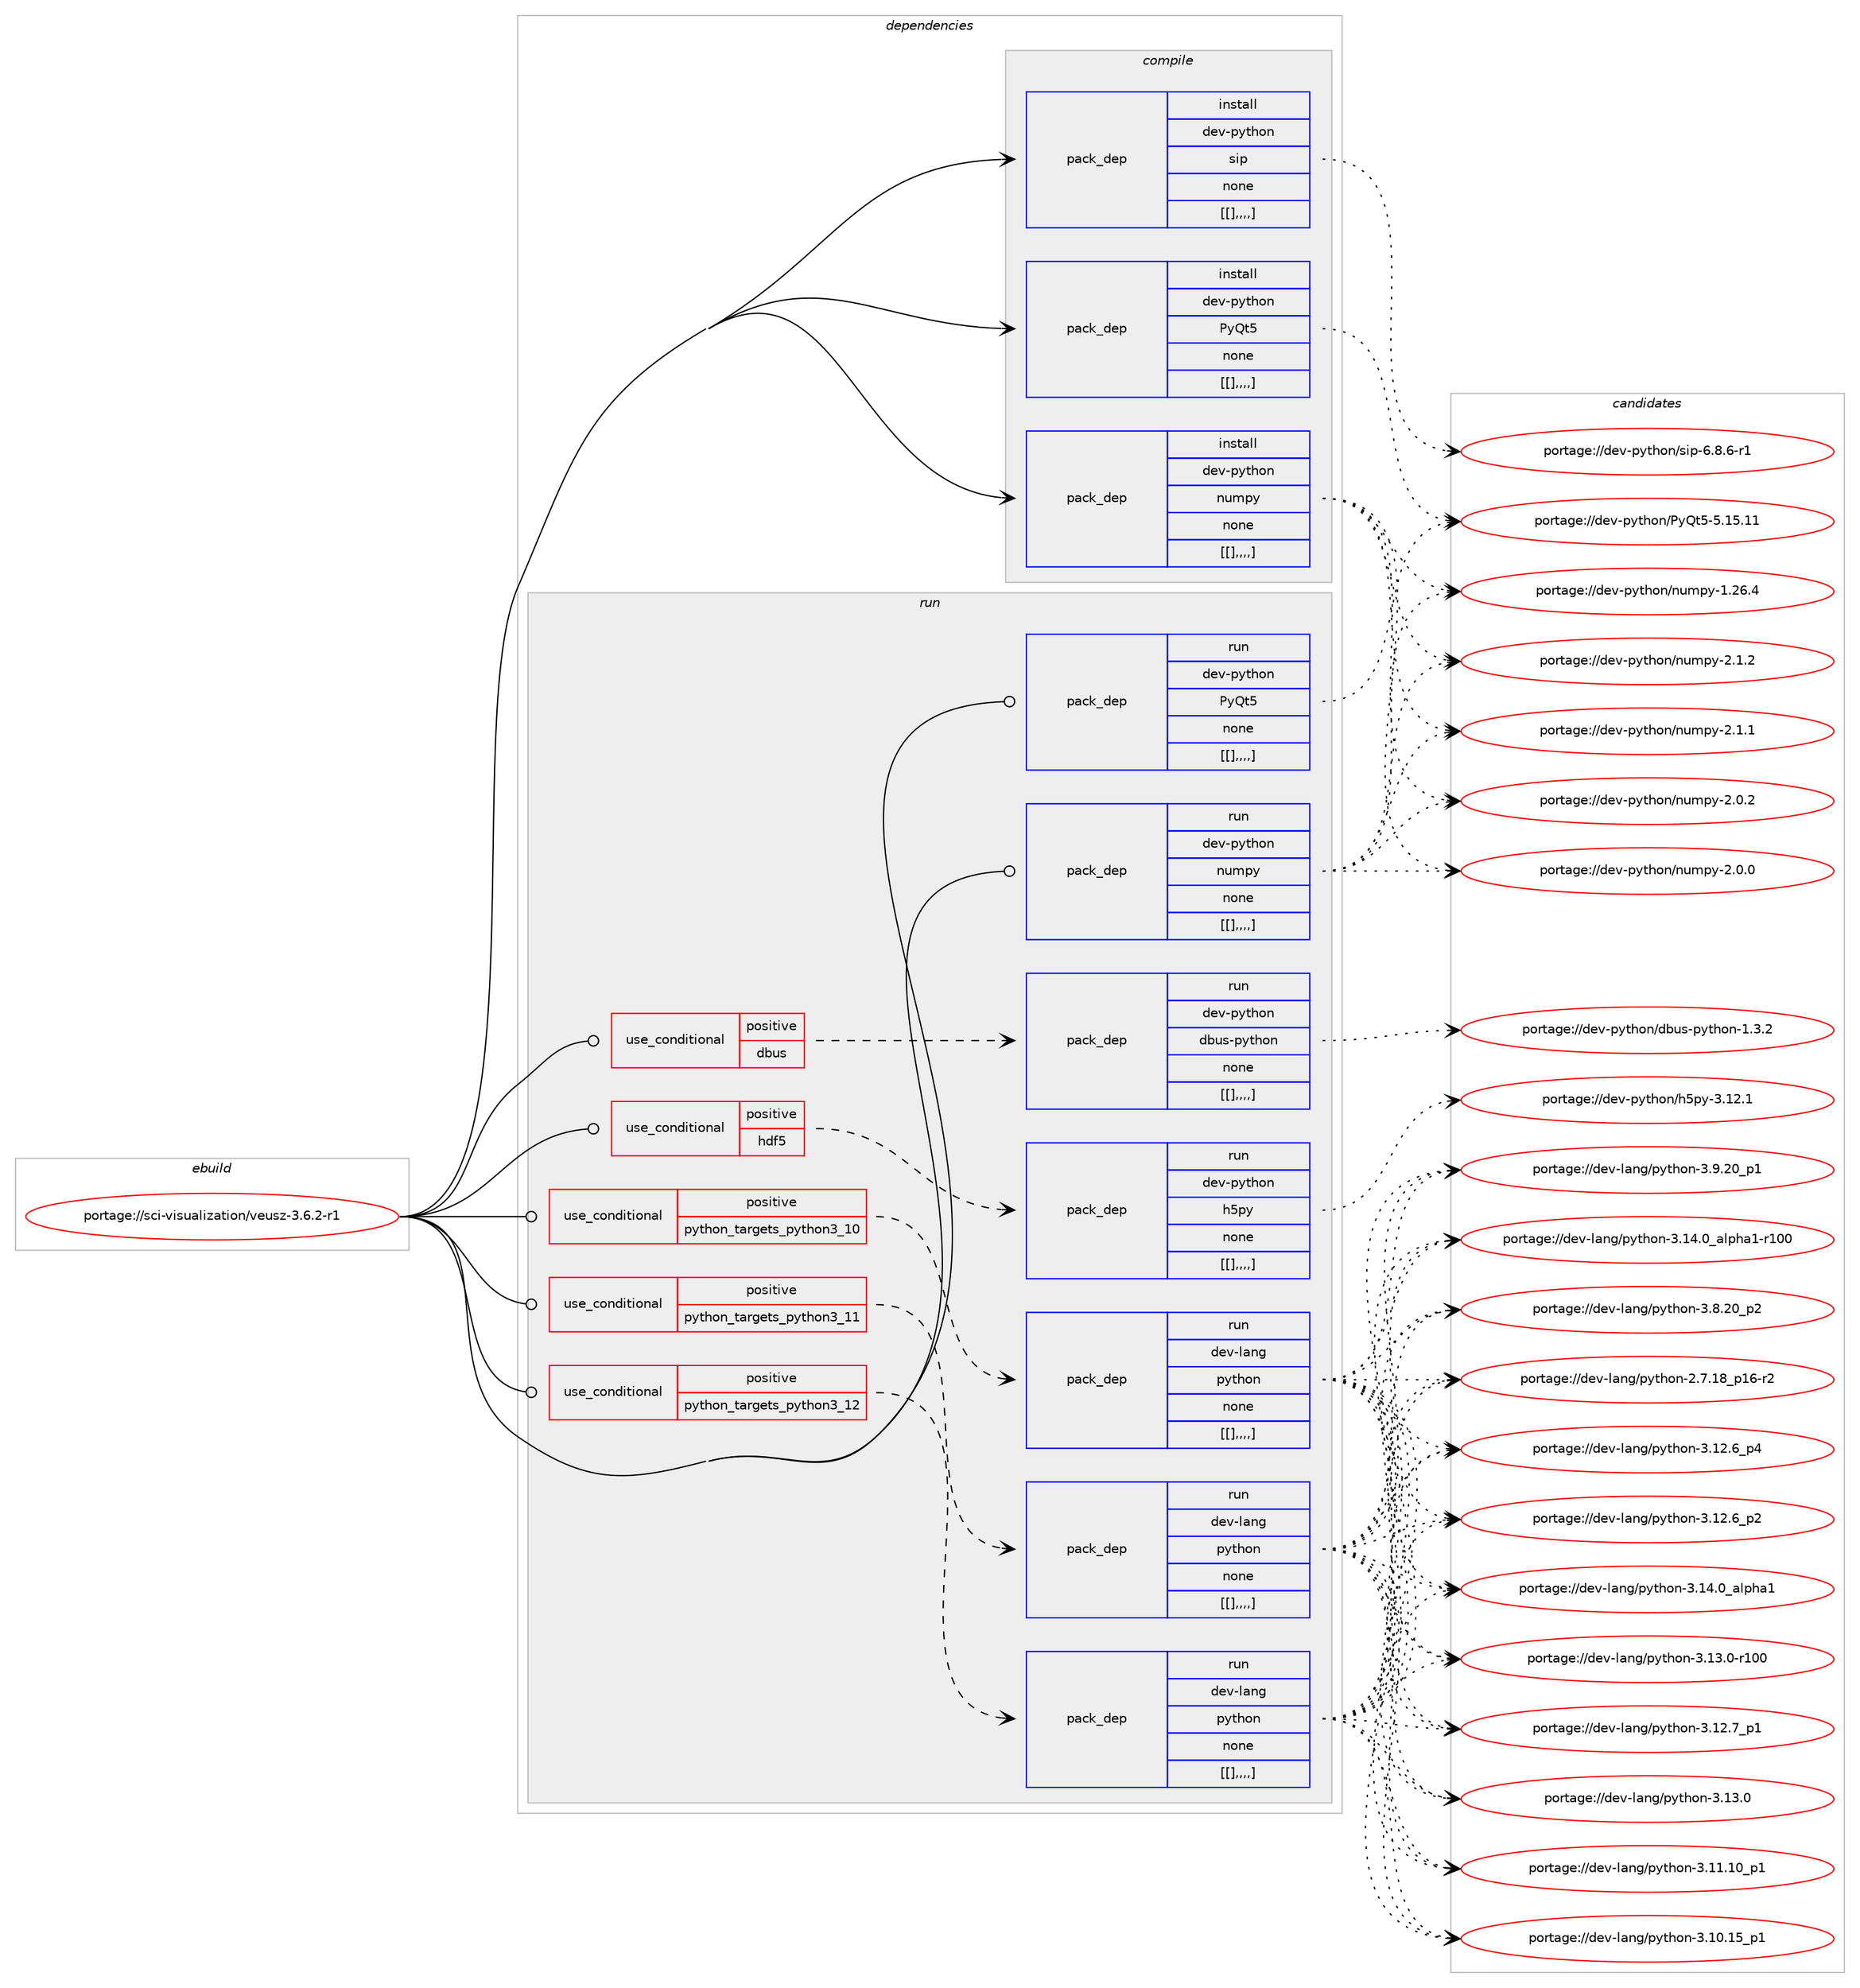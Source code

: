 digraph prolog {

# *************
# Graph options
# *************

newrank=true;
concentrate=true;
compound=true;
graph [rankdir=LR,fontname=Helvetica,fontsize=10,ranksep=1.5];#, ranksep=2.5, nodesep=0.2];
edge  [arrowhead=vee];
node  [fontname=Helvetica,fontsize=10];

# **********
# The ebuild
# **********

subgraph cluster_leftcol {
color=gray;
label=<<i>ebuild</i>>;
id [label="portage://sci-visualization/veusz-3.6.2-r1", color=red, width=4, href="../sci-visualization/veusz-3.6.2-r1.svg"];
}

# ****************
# The dependencies
# ****************

subgraph cluster_midcol {
color=gray;
label=<<i>dependencies</i>>;
subgraph cluster_compile {
fillcolor="#eeeeee";
style=filled;
label=<<i>compile</i>>;
subgraph pack315991 {
dependency435250 [label=<<TABLE BORDER="0" CELLBORDER="1" CELLSPACING="0" CELLPADDING="4" WIDTH="220"><TR><TD ROWSPAN="6" CELLPADDING="30">pack_dep</TD></TR><TR><TD WIDTH="110">install</TD></TR><TR><TD>dev-python</TD></TR><TR><TD>PyQt5</TD></TR><TR><TD>none</TD></TR><TR><TD>[[],,,,]</TD></TR></TABLE>>, shape=none, color=blue];
}
id:e -> dependency435250:w [weight=20,style="solid",arrowhead="vee"];
subgraph pack316050 {
dependency435279 [label=<<TABLE BORDER="0" CELLBORDER="1" CELLSPACING="0" CELLPADDING="4" WIDTH="220"><TR><TD ROWSPAN="6" CELLPADDING="30">pack_dep</TD></TR><TR><TD WIDTH="110">install</TD></TR><TR><TD>dev-python</TD></TR><TR><TD>numpy</TD></TR><TR><TD>none</TD></TR><TR><TD>[[],,,,]</TD></TR></TABLE>>, shape=none, color=blue];
}
id:e -> dependency435279:w [weight=20,style="solid",arrowhead="vee"];
subgraph pack316082 {
dependency435309 [label=<<TABLE BORDER="0" CELLBORDER="1" CELLSPACING="0" CELLPADDING="4" WIDTH="220"><TR><TD ROWSPAN="6" CELLPADDING="30">pack_dep</TD></TR><TR><TD WIDTH="110">install</TD></TR><TR><TD>dev-python</TD></TR><TR><TD>sip</TD></TR><TR><TD>none</TD></TR><TR><TD>[[],,,,]</TD></TR></TABLE>>, shape=none, color=blue];
}
id:e -> dependency435309:w [weight=20,style="solid",arrowhead="vee"];
}
subgraph cluster_compileandrun {
fillcolor="#eeeeee";
style=filled;
label=<<i>compile and run</i>>;
}
subgraph cluster_run {
fillcolor="#eeeeee";
style=filled;
label=<<i>run</i>>;
subgraph cond116092 {
dependency435384 [label=<<TABLE BORDER="0" CELLBORDER="1" CELLSPACING="0" CELLPADDING="4"><TR><TD ROWSPAN="3" CELLPADDING="10">use_conditional</TD></TR><TR><TD>positive</TD></TR><TR><TD>dbus</TD></TR></TABLE>>, shape=none, color=red];
subgraph pack316129 {
dependency435427 [label=<<TABLE BORDER="0" CELLBORDER="1" CELLSPACING="0" CELLPADDING="4" WIDTH="220"><TR><TD ROWSPAN="6" CELLPADDING="30">pack_dep</TD></TR><TR><TD WIDTH="110">run</TD></TR><TR><TD>dev-python</TD></TR><TR><TD>dbus-python</TD></TR><TR><TD>none</TD></TR><TR><TD>[[],,,,]</TD></TR></TABLE>>, shape=none, color=blue];
}
dependency435384:e -> dependency435427:w [weight=20,style="dashed",arrowhead="vee"];
}
id:e -> dependency435384:w [weight=20,style="solid",arrowhead="odot"];
subgraph cond116115 {
dependency435451 [label=<<TABLE BORDER="0" CELLBORDER="1" CELLSPACING="0" CELLPADDING="4"><TR><TD ROWSPAN="3" CELLPADDING="10">use_conditional</TD></TR><TR><TD>positive</TD></TR><TR><TD>hdf5</TD></TR></TABLE>>, shape=none, color=red];
subgraph pack316179 {
dependency435480 [label=<<TABLE BORDER="0" CELLBORDER="1" CELLSPACING="0" CELLPADDING="4" WIDTH="220"><TR><TD ROWSPAN="6" CELLPADDING="30">pack_dep</TD></TR><TR><TD WIDTH="110">run</TD></TR><TR><TD>dev-python</TD></TR><TR><TD>h5py</TD></TR><TR><TD>none</TD></TR><TR><TD>[[],,,,]</TD></TR></TABLE>>, shape=none, color=blue];
}
dependency435451:e -> dependency435480:w [weight=20,style="dashed",arrowhead="vee"];
}
id:e -> dependency435451:w [weight=20,style="solid",arrowhead="odot"];
subgraph cond116137 {
dependency435501 [label=<<TABLE BORDER="0" CELLBORDER="1" CELLSPACING="0" CELLPADDING="4"><TR><TD ROWSPAN="3" CELLPADDING="10">use_conditional</TD></TR><TR><TD>positive</TD></TR><TR><TD>python_targets_python3_10</TD></TR></TABLE>>, shape=none, color=red];
subgraph pack316211 {
dependency435527 [label=<<TABLE BORDER="0" CELLBORDER="1" CELLSPACING="0" CELLPADDING="4" WIDTH="220"><TR><TD ROWSPAN="6" CELLPADDING="30">pack_dep</TD></TR><TR><TD WIDTH="110">run</TD></TR><TR><TD>dev-lang</TD></TR><TR><TD>python</TD></TR><TR><TD>none</TD></TR><TR><TD>[[],,,,]</TD></TR></TABLE>>, shape=none, color=blue];
}
dependency435501:e -> dependency435527:w [weight=20,style="dashed",arrowhead="vee"];
}
id:e -> dependency435501:w [weight=20,style="solid",arrowhead="odot"];
subgraph cond116160 {
dependency435572 [label=<<TABLE BORDER="0" CELLBORDER="1" CELLSPACING="0" CELLPADDING="4"><TR><TD ROWSPAN="3" CELLPADDING="10">use_conditional</TD></TR><TR><TD>positive</TD></TR><TR><TD>python_targets_python3_11</TD></TR></TABLE>>, shape=none, color=red];
subgraph pack316268 {
dependency435641 [label=<<TABLE BORDER="0" CELLBORDER="1" CELLSPACING="0" CELLPADDING="4" WIDTH="220"><TR><TD ROWSPAN="6" CELLPADDING="30">pack_dep</TD></TR><TR><TD WIDTH="110">run</TD></TR><TR><TD>dev-lang</TD></TR><TR><TD>python</TD></TR><TR><TD>none</TD></TR><TR><TD>[[],,,,]</TD></TR></TABLE>>, shape=none, color=blue];
}
dependency435572:e -> dependency435641:w [weight=20,style="dashed",arrowhead="vee"];
}
id:e -> dependency435572:w [weight=20,style="solid",arrowhead="odot"];
subgraph cond116190 {
dependency435686 [label=<<TABLE BORDER="0" CELLBORDER="1" CELLSPACING="0" CELLPADDING="4"><TR><TD ROWSPAN="3" CELLPADDING="10">use_conditional</TD></TR><TR><TD>positive</TD></TR><TR><TD>python_targets_python3_12</TD></TR></TABLE>>, shape=none, color=red];
subgraph pack316353 {
dependency435725 [label=<<TABLE BORDER="0" CELLBORDER="1" CELLSPACING="0" CELLPADDING="4" WIDTH="220"><TR><TD ROWSPAN="6" CELLPADDING="30">pack_dep</TD></TR><TR><TD WIDTH="110">run</TD></TR><TR><TD>dev-lang</TD></TR><TR><TD>python</TD></TR><TR><TD>none</TD></TR><TR><TD>[[],,,,]</TD></TR></TABLE>>, shape=none, color=blue];
}
dependency435686:e -> dependency435725:w [weight=20,style="dashed",arrowhead="vee"];
}
id:e -> dependency435686:w [weight=20,style="solid",arrowhead="odot"];
subgraph pack316356 {
dependency435730 [label=<<TABLE BORDER="0" CELLBORDER="1" CELLSPACING="0" CELLPADDING="4" WIDTH="220"><TR><TD ROWSPAN="6" CELLPADDING="30">pack_dep</TD></TR><TR><TD WIDTH="110">run</TD></TR><TR><TD>dev-python</TD></TR><TR><TD>PyQt5</TD></TR><TR><TD>none</TD></TR><TR><TD>[[],,,,]</TD></TR></TABLE>>, shape=none, color=blue];
}
id:e -> dependency435730:w [weight=20,style="solid",arrowhead="odot"];
subgraph pack316362 {
dependency435786 [label=<<TABLE BORDER="0" CELLBORDER="1" CELLSPACING="0" CELLPADDING="4" WIDTH="220"><TR><TD ROWSPAN="6" CELLPADDING="30">pack_dep</TD></TR><TR><TD WIDTH="110">run</TD></TR><TR><TD>dev-python</TD></TR><TR><TD>numpy</TD></TR><TR><TD>none</TD></TR><TR><TD>[[],,,,]</TD></TR></TABLE>>, shape=none, color=blue];
}
id:e -> dependency435786:w [weight=20,style="solid",arrowhead="odot"];
}
}

# **************
# The candidates
# **************

subgraph cluster_choices {
rank=same;
color=gray;
label=<<i>candidates</i>>;

subgraph choice315181 {
color=black;
nodesep=1;
choice10010111845112121116104111110478012181116534553464953464949 [label="portage://dev-python/PyQt5-5.15.11", color=red, width=4,href="../dev-python/PyQt5-5.15.11.svg"];
dependency435250:e -> choice10010111845112121116104111110478012181116534553464953464949:w [style=dotted,weight="100"];
}
subgraph choice315183 {
color=black;
nodesep=1;
choice1001011184511212111610411111047110117109112121455046494650 [label="portage://dev-python/numpy-2.1.2", color=red, width=4,href="../dev-python/numpy-2.1.2.svg"];
choice1001011184511212111610411111047110117109112121455046494649 [label="portage://dev-python/numpy-2.1.1", color=red, width=4,href="../dev-python/numpy-2.1.1.svg"];
choice1001011184511212111610411111047110117109112121455046484650 [label="portage://dev-python/numpy-2.0.2", color=red, width=4,href="../dev-python/numpy-2.0.2.svg"];
choice1001011184511212111610411111047110117109112121455046484648 [label="portage://dev-python/numpy-2.0.0", color=red, width=4,href="../dev-python/numpy-2.0.0.svg"];
choice100101118451121211161041111104711011710911212145494650544652 [label="portage://dev-python/numpy-1.26.4", color=red, width=4,href="../dev-python/numpy-1.26.4.svg"];
dependency435279:e -> choice1001011184511212111610411111047110117109112121455046494650:w [style=dotted,weight="100"];
dependency435279:e -> choice1001011184511212111610411111047110117109112121455046494649:w [style=dotted,weight="100"];
dependency435279:e -> choice1001011184511212111610411111047110117109112121455046484650:w [style=dotted,weight="100"];
dependency435279:e -> choice1001011184511212111610411111047110117109112121455046484648:w [style=dotted,weight="100"];
dependency435279:e -> choice100101118451121211161041111104711011710911212145494650544652:w [style=dotted,weight="100"];
}
subgraph choice315195 {
color=black;
nodesep=1;
choice10010111845112121116104111110471151051124554465646544511449 [label="portage://dev-python/sip-6.8.6-r1", color=red, width=4,href="../dev-python/sip-6.8.6-r1.svg"];
dependency435309:e -> choice10010111845112121116104111110471151051124554465646544511449:w [style=dotted,weight="100"];
}
subgraph choice315208 {
color=black;
nodesep=1;
choice10010111845112121116104111110471009811711545112121116104111110454946514650 [label="portage://dev-python/dbus-python-1.3.2", color=red, width=4,href="../dev-python/dbus-python-1.3.2.svg"];
dependency435427:e -> choice10010111845112121116104111110471009811711545112121116104111110454946514650:w [style=dotted,weight="100"];
}
subgraph choice315212 {
color=black;
nodesep=1;
choice10010111845112121116104111110471045311212145514649504649 [label="portage://dev-python/h5py-3.12.1", color=red, width=4,href="../dev-python/h5py-3.12.1.svg"];
dependency435480:e -> choice10010111845112121116104111110471045311212145514649504649:w [style=dotted,weight="100"];
}
subgraph choice315215 {
color=black;
nodesep=1;
choice100101118451089711010347112121116104111110455146495246489597108112104974945114494848 [label="portage://dev-lang/python-3.14.0_alpha1-r100", color=red, width=4,href="../dev-lang/python-3.14.0_alpha1-r100.svg"];
choice1001011184510897110103471121211161041111104551464952464895971081121049749 [label="portage://dev-lang/python-3.14.0_alpha1", color=red, width=4,href="../dev-lang/python-3.14.0_alpha1.svg"];
choice1001011184510897110103471121211161041111104551464951464845114494848 [label="portage://dev-lang/python-3.13.0-r100", color=red, width=4,href="../dev-lang/python-3.13.0-r100.svg"];
choice10010111845108971101034711212111610411111045514649514648 [label="portage://dev-lang/python-3.13.0", color=red, width=4,href="../dev-lang/python-3.13.0.svg"];
choice100101118451089711010347112121116104111110455146495046559511249 [label="portage://dev-lang/python-3.12.7_p1", color=red, width=4,href="../dev-lang/python-3.12.7_p1.svg"];
choice100101118451089711010347112121116104111110455146495046549511252 [label="portage://dev-lang/python-3.12.6_p4", color=red, width=4,href="../dev-lang/python-3.12.6_p4.svg"];
choice100101118451089711010347112121116104111110455146495046549511250 [label="portage://dev-lang/python-3.12.6_p2", color=red, width=4,href="../dev-lang/python-3.12.6_p2.svg"];
choice10010111845108971101034711212111610411111045514649494649489511249 [label="portage://dev-lang/python-3.11.10_p1", color=red, width=4,href="../dev-lang/python-3.11.10_p1.svg"];
choice10010111845108971101034711212111610411111045514649484649539511249 [label="portage://dev-lang/python-3.10.15_p1", color=red, width=4,href="../dev-lang/python-3.10.15_p1.svg"];
choice100101118451089711010347112121116104111110455146574650489511249 [label="portage://dev-lang/python-3.9.20_p1", color=red, width=4,href="../dev-lang/python-3.9.20_p1.svg"];
choice100101118451089711010347112121116104111110455146564650489511250 [label="portage://dev-lang/python-3.8.20_p2", color=red, width=4,href="../dev-lang/python-3.8.20_p2.svg"];
choice100101118451089711010347112121116104111110455046554649569511249544511450 [label="portage://dev-lang/python-2.7.18_p16-r2", color=red, width=4,href="../dev-lang/python-2.7.18_p16-r2.svg"];
dependency435527:e -> choice100101118451089711010347112121116104111110455146495246489597108112104974945114494848:w [style=dotted,weight="100"];
dependency435527:e -> choice1001011184510897110103471121211161041111104551464952464895971081121049749:w [style=dotted,weight="100"];
dependency435527:e -> choice1001011184510897110103471121211161041111104551464951464845114494848:w [style=dotted,weight="100"];
dependency435527:e -> choice10010111845108971101034711212111610411111045514649514648:w [style=dotted,weight="100"];
dependency435527:e -> choice100101118451089711010347112121116104111110455146495046559511249:w [style=dotted,weight="100"];
dependency435527:e -> choice100101118451089711010347112121116104111110455146495046549511252:w [style=dotted,weight="100"];
dependency435527:e -> choice100101118451089711010347112121116104111110455146495046549511250:w [style=dotted,weight="100"];
dependency435527:e -> choice10010111845108971101034711212111610411111045514649494649489511249:w [style=dotted,weight="100"];
dependency435527:e -> choice10010111845108971101034711212111610411111045514649484649539511249:w [style=dotted,weight="100"];
dependency435527:e -> choice100101118451089711010347112121116104111110455146574650489511249:w [style=dotted,weight="100"];
dependency435527:e -> choice100101118451089711010347112121116104111110455146564650489511250:w [style=dotted,weight="100"];
dependency435527:e -> choice100101118451089711010347112121116104111110455046554649569511249544511450:w [style=dotted,weight="100"];
}
subgraph choice315234 {
color=black;
nodesep=1;
choice100101118451089711010347112121116104111110455146495246489597108112104974945114494848 [label="portage://dev-lang/python-3.14.0_alpha1-r100", color=red, width=4,href="../dev-lang/python-3.14.0_alpha1-r100.svg"];
choice1001011184510897110103471121211161041111104551464952464895971081121049749 [label="portage://dev-lang/python-3.14.0_alpha1", color=red, width=4,href="../dev-lang/python-3.14.0_alpha1.svg"];
choice1001011184510897110103471121211161041111104551464951464845114494848 [label="portage://dev-lang/python-3.13.0-r100", color=red, width=4,href="../dev-lang/python-3.13.0-r100.svg"];
choice10010111845108971101034711212111610411111045514649514648 [label="portage://dev-lang/python-3.13.0", color=red, width=4,href="../dev-lang/python-3.13.0.svg"];
choice100101118451089711010347112121116104111110455146495046559511249 [label="portage://dev-lang/python-3.12.7_p1", color=red, width=4,href="../dev-lang/python-3.12.7_p1.svg"];
choice100101118451089711010347112121116104111110455146495046549511252 [label="portage://dev-lang/python-3.12.6_p4", color=red, width=4,href="../dev-lang/python-3.12.6_p4.svg"];
choice100101118451089711010347112121116104111110455146495046549511250 [label="portage://dev-lang/python-3.12.6_p2", color=red, width=4,href="../dev-lang/python-3.12.6_p2.svg"];
choice10010111845108971101034711212111610411111045514649494649489511249 [label="portage://dev-lang/python-3.11.10_p1", color=red, width=4,href="../dev-lang/python-3.11.10_p1.svg"];
choice10010111845108971101034711212111610411111045514649484649539511249 [label="portage://dev-lang/python-3.10.15_p1", color=red, width=4,href="../dev-lang/python-3.10.15_p1.svg"];
choice100101118451089711010347112121116104111110455146574650489511249 [label="portage://dev-lang/python-3.9.20_p1", color=red, width=4,href="../dev-lang/python-3.9.20_p1.svg"];
choice100101118451089711010347112121116104111110455146564650489511250 [label="portage://dev-lang/python-3.8.20_p2", color=red, width=4,href="../dev-lang/python-3.8.20_p2.svg"];
choice100101118451089711010347112121116104111110455046554649569511249544511450 [label="portage://dev-lang/python-2.7.18_p16-r2", color=red, width=4,href="../dev-lang/python-2.7.18_p16-r2.svg"];
dependency435641:e -> choice100101118451089711010347112121116104111110455146495246489597108112104974945114494848:w [style=dotted,weight="100"];
dependency435641:e -> choice1001011184510897110103471121211161041111104551464952464895971081121049749:w [style=dotted,weight="100"];
dependency435641:e -> choice1001011184510897110103471121211161041111104551464951464845114494848:w [style=dotted,weight="100"];
dependency435641:e -> choice10010111845108971101034711212111610411111045514649514648:w [style=dotted,weight="100"];
dependency435641:e -> choice100101118451089711010347112121116104111110455146495046559511249:w [style=dotted,weight="100"];
dependency435641:e -> choice100101118451089711010347112121116104111110455146495046549511252:w [style=dotted,weight="100"];
dependency435641:e -> choice100101118451089711010347112121116104111110455146495046549511250:w [style=dotted,weight="100"];
dependency435641:e -> choice10010111845108971101034711212111610411111045514649494649489511249:w [style=dotted,weight="100"];
dependency435641:e -> choice10010111845108971101034711212111610411111045514649484649539511249:w [style=dotted,weight="100"];
dependency435641:e -> choice100101118451089711010347112121116104111110455146574650489511249:w [style=dotted,weight="100"];
dependency435641:e -> choice100101118451089711010347112121116104111110455146564650489511250:w [style=dotted,weight="100"];
dependency435641:e -> choice100101118451089711010347112121116104111110455046554649569511249544511450:w [style=dotted,weight="100"];
}
subgraph choice315257 {
color=black;
nodesep=1;
choice100101118451089711010347112121116104111110455146495246489597108112104974945114494848 [label="portage://dev-lang/python-3.14.0_alpha1-r100", color=red, width=4,href="../dev-lang/python-3.14.0_alpha1-r100.svg"];
choice1001011184510897110103471121211161041111104551464952464895971081121049749 [label="portage://dev-lang/python-3.14.0_alpha1", color=red, width=4,href="../dev-lang/python-3.14.0_alpha1.svg"];
choice1001011184510897110103471121211161041111104551464951464845114494848 [label="portage://dev-lang/python-3.13.0-r100", color=red, width=4,href="../dev-lang/python-3.13.0-r100.svg"];
choice10010111845108971101034711212111610411111045514649514648 [label="portage://dev-lang/python-3.13.0", color=red, width=4,href="../dev-lang/python-3.13.0.svg"];
choice100101118451089711010347112121116104111110455146495046559511249 [label="portage://dev-lang/python-3.12.7_p1", color=red, width=4,href="../dev-lang/python-3.12.7_p1.svg"];
choice100101118451089711010347112121116104111110455146495046549511252 [label="portage://dev-lang/python-3.12.6_p4", color=red, width=4,href="../dev-lang/python-3.12.6_p4.svg"];
choice100101118451089711010347112121116104111110455146495046549511250 [label="portage://dev-lang/python-3.12.6_p2", color=red, width=4,href="../dev-lang/python-3.12.6_p2.svg"];
choice10010111845108971101034711212111610411111045514649494649489511249 [label="portage://dev-lang/python-3.11.10_p1", color=red, width=4,href="../dev-lang/python-3.11.10_p1.svg"];
choice10010111845108971101034711212111610411111045514649484649539511249 [label="portage://dev-lang/python-3.10.15_p1", color=red, width=4,href="../dev-lang/python-3.10.15_p1.svg"];
choice100101118451089711010347112121116104111110455146574650489511249 [label="portage://dev-lang/python-3.9.20_p1", color=red, width=4,href="../dev-lang/python-3.9.20_p1.svg"];
choice100101118451089711010347112121116104111110455146564650489511250 [label="portage://dev-lang/python-3.8.20_p2", color=red, width=4,href="../dev-lang/python-3.8.20_p2.svg"];
choice100101118451089711010347112121116104111110455046554649569511249544511450 [label="portage://dev-lang/python-2.7.18_p16-r2", color=red, width=4,href="../dev-lang/python-2.7.18_p16-r2.svg"];
dependency435725:e -> choice100101118451089711010347112121116104111110455146495246489597108112104974945114494848:w [style=dotted,weight="100"];
dependency435725:e -> choice1001011184510897110103471121211161041111104551464952464895971081121049749:w [style=dotted,weight="100"];
dependency435725:e -> choice1001011184510897110103471121211161041111104551464951464845114494848:w [style=dotted,weight="100"];
dependency435725:e -> choice10010111845108971101034711212111610411111045514649514648:w [style=dotted,weight="100"];
dependency435725:e -> choice100101118451089711010347112121116104111110455146495046559511249:w [style=dotted,weight="100"];
dependency435725:e -> choice100101118451089711010347112121116104111110455146495046549511252:w [style=dotted,weight="100"];
dependency435725:e -> choice100101118451089711010347112121116104111110455146495046549511250:w [style=dotted,weight="100"];
dependency435725:e -> choice10010111845108971101034711212111610411111045514649494649489511249:w [style=dotted,weight="100"];
dependency435725:e -> choice10010111845108971101034711212111610411111045514649484649539511249:w [style=dotted,weight="100"];
dependency435725:e -> choice100101118451089711010347112121116104111110455146574650489511249:w [style=dotted,weight="100"];
dependency435725:e -> choice100101118451089711010347112121116104111110455146564650489511250:w [style=dotted,weight="100"];
dependency435725:e -> choice100101118451089711010347112121116104111110455046554649569511249544511450:w [style=dotted,weight="100"];
}
subgraph choice315297 {
color=black;
nodesep=1;
choice10010111845112121116104111110478012181116534553464953464949 [label="portage://dev-python/PyQt5-5.15.11", color=red, width=4,href="../dev-python/PyQt5-5.15.11.svg"];
dependency435730:e -> choice10010111845112121116104111110478012181116534553464953464949:w [style=dotted,weight="100"];
}
subgraph choice315300 {
color=black;
nodesep=1;
choice1001011184511212111610411111047110117109112121455046494650 [label="portage://dev-python/numpy-2.1.2", color=red, width=4,href="../dev-python/numpy-2.1.2.svg"];
choice1001011184511212111610411111047110117109112121455046494649 [label="portage://dev-python/numpy-2.1.1", color=red, width=4,href="../dev-python/numpy-2.1.1.svg"];
choice1001011184511212111610411111047110117109112121455046484650 [label="portage://dev-python/numpy-2.0.2", color=red, width=4,href="../dev-python/numpy-2.0.2.svg"];
choice1001011184511212111610411111047110117109112121455046484648 [label="portage://dev-python/numpy-2.0.0", color=red, width=4,href="../dev-python/numpy-2.0.0.svg"];
choice100101118451121211161041111104711011710911212145494650544652 [label="portage://dev-python/numpy-1.26.4", color=red, width=4,href="../dev-python/numpy-1.26.4.svg"];
dependency435786:e -> choice1001011184511212111610411111047110117109112121455046494650:w [style=dotted,weight="100"];
dependency435786:e -> choice1001011184511212111610411111047110117109112121455046494649:w [style=dotted,weight="100"];
dependency435786:e -> choice1001011184511212111610411111047110117109112121455046484650:w [style=dotted,weight="100"];
dependency435786:e -> choice1001011184511212111610411111047110117109112121455046484648:w [style=dotted,weight="100"];
dependency435786:e -> choice100101118451121211161041111104711011710911212145494650544652:w [style=dotted,weight="100"];
}
}

}
